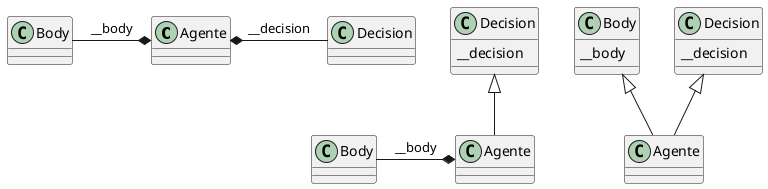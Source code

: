 @startuml classes
set namespaceSeparator none



class "Agente" as Agente1 {
}
class "Decision" as AgenteDecision1 {
}
class "Body" as Body1 {
}

Agente1 *- AgenteDecision1 : __decision
Body1 -* Agente1 : __body





class "Agente" as Agente2 {
}
class "Decision" as AgenteDecision2 {
   __decision
}
class "Body" as Body2 {
}


AgenteDecision2 <|-- Agente2
Body2 -* Agente2 : __body





class "Agente" as Agente3 {
}
class "Body" as Body3 {
  __body
}
class "Decision" as AgenteDecision3 {
  __decision
}

Body3 <|-- Agente3
AgenteDecision3 <|-- Agente3
@enduml
